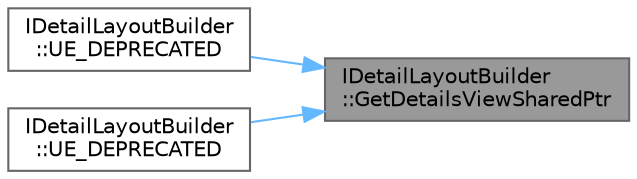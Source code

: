 digraph "IDetailLayoutBuilder::GetDetailsViewSharedPtr"
{
 // INTERACTIVE_SVG=YES
 // LATEX_PDF_SIZE
  bgcolor="transparent";
  edge [fontname=Helvetica,fontsize=10,labelfontname=Helvetica,labelfontsize=10];
  node [fontname=Helvetica,fontsize=10,shape=box,height=0.2,width=0.4];
  rankdir="RL";
  Node1 [id="Node000001",label="IDetailLayoutBuilder\l::GetDetailsViewSharedPtr",height=0.2,width=0.4,color="gray40", fillcolor="grey60", style="filled", fontcolor="black",tooltip=" "];
  Node1 -> Node2 [id="edge1_Node000001_Node000002",dir="back",color="steelblue1",style="solid",tooltip=" "];
  Node2 [id="Node000002",label="IDetailLayoutBuilder\l::UE_DEPRECATED",height=0.2,width=0.4,color="grey40", fillcolor="white", style="filled",URL="$d7/de5/classIDetailLayoutBuilder.html#a11dbab6e74bdc9d542c55641d5ac1803",tooltip=" "];
  Node1 -> Node3 [id="edge2_Node000001_Node000003",dir="back",color="steelblue1",style="solid",tooltip=" "];
  Node3 [id="Node000003",label="IDetailLayoutBuilder\l::UE_DEPRECATED",height=0.2,width=0.4,color="grey40", fillcolor="white", style="filled",URL="$d7/de5/classIDetailLayoutBuilder.html#ab3bc73082d46d95e439173c269e60709",tooltip=" "];
}
